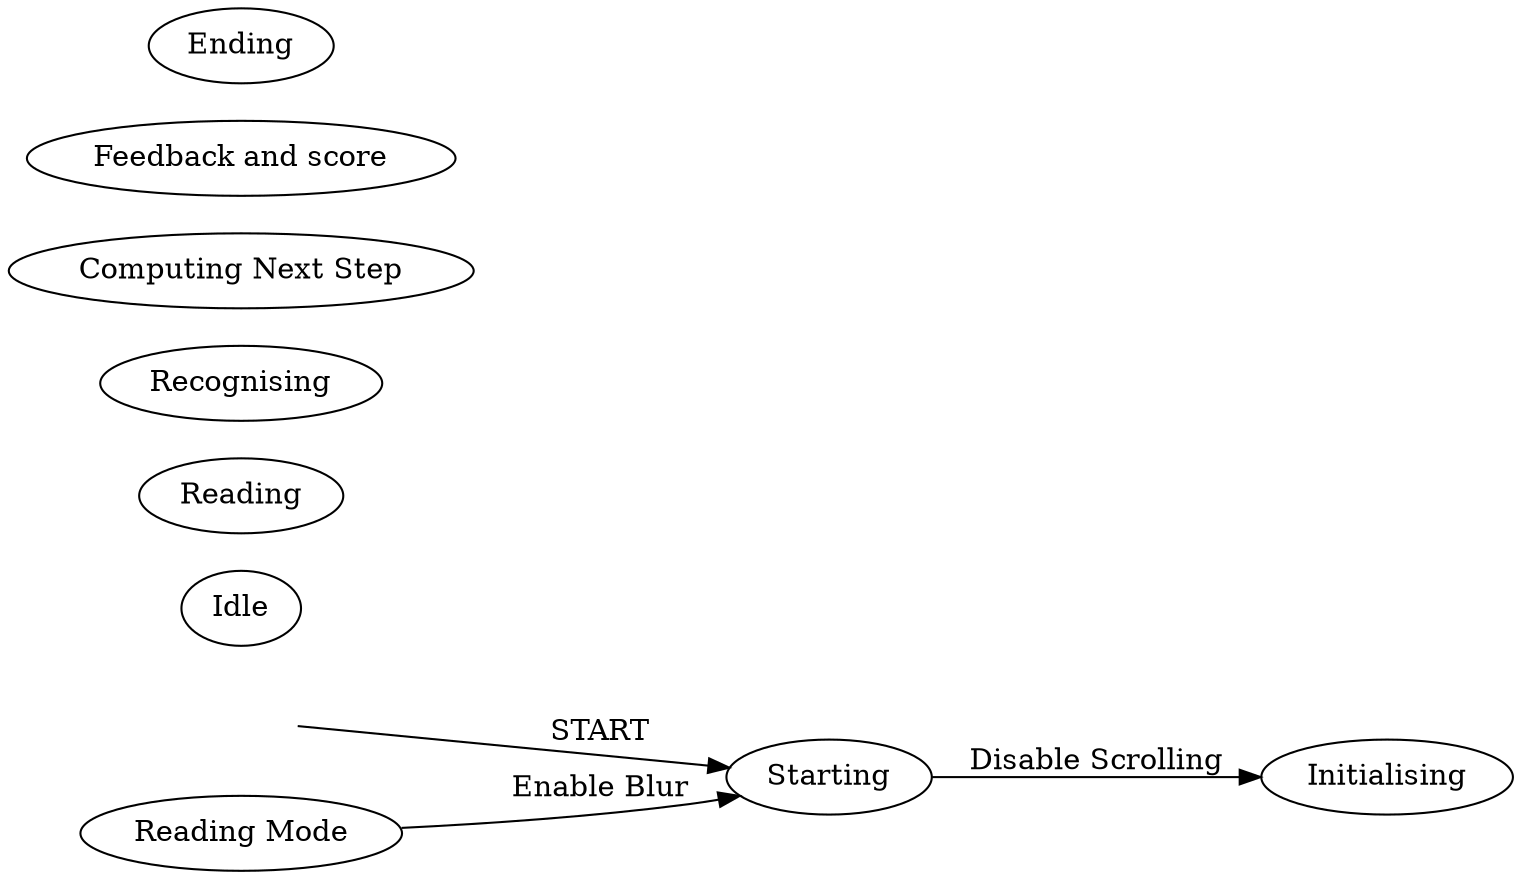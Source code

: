 digraph {
    graph [rankdir=LR]

    0 [label="", shape=plaintext]
    0 -> 1 [label="START"]

    1 [label="Starting"]
    2 [label="Initialising"]
    3 [label="Idle"]
    4 [label="Reading"]
    5 [label="Recognising"]
    6 [label="Computing Next Step"]
    7 [label="Feedback and score"]
    8 [label="Ending"]
    9 [label="Reading Mode"]

    1 -> 2 [label="Disable Scrolling"]
    9 -> 1 [label="Enable Blur"]
}